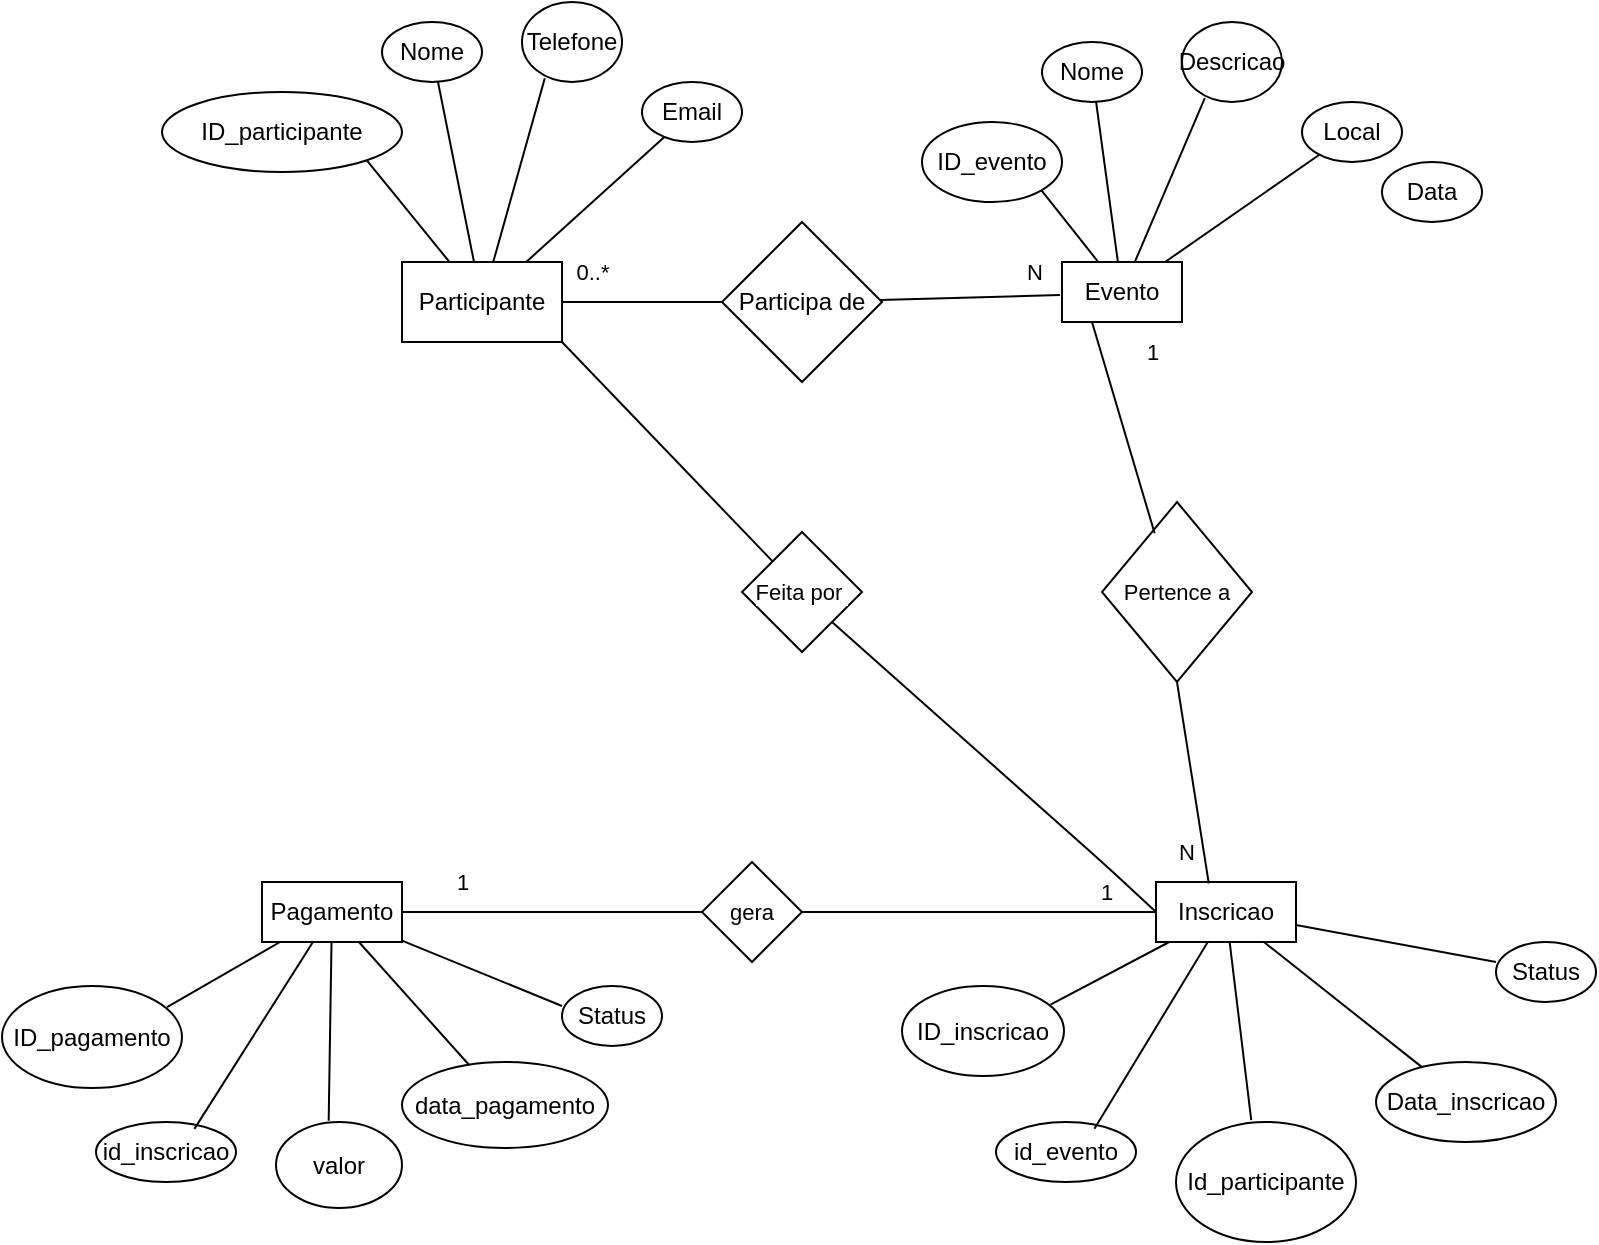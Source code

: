 <mxfile>
    <diagram id="gMy-EBKn0LrNgNfjODIl" name="Evento-Participante-Inscricao-Pagamento">
        <mxGraphModel dx="1923" dy="1313" grid="1" gridSize="10" guides="1" tooltips="1" connect="1" arrows="1" fold="1" page="1" pageScale="1" pageWidth="827" pageHeight="1169" math="0" shadow="0">
            <root>
                <mxCell id="0"/>
                <mxCell id="1" parent="0"/>
                <mxCell id="52" style="edgeStyle=none;html=1;endArrow=none;endFill=0;" parent="1" source="44" target="48" edge="1">
                    <mxGeometry relative="1" as="geometry"/>
                </mxCell>
                <mxCell id="54" style="edgeStyle=none;shape=connector;rounded=1;html=1;strokeColor=default;align=center;verticalAlign=middle;fontFamily=Helvetica;fontSize=11;fontColor=default;labelBackgroundColor=default;endArrow=none;endFill=0;" parent="1" source="44" target="46" edge="1">
                    <mxGeometry relative="1" as="geometry"/>
                </mxCell>
                <mxCell id="111" style="edgeStyle=none;html=1;exitX=1;exitY=0.5;exitDx=0;exitDy=0;endArrow=none;endFill=0;" edge="1" parent="1" source="44" target="110">
                    <mxGeometry relative="1" as="geometry"/>
                </mxCell>
                <mxCell id="116" style="edgeStyle=none;shape=connector;rounded=1;html=1;exitX=1;exitY=1;exitDx=0;exitDy=0;strokeColor=default;align=center;verticalAlign=middle;fontFamily=Helvetica;fontSize=11;fontColor=default;labelBackgroundColor=default;endArrow=none;endFill=0;" edge="1" parent="1" source="44" target="117">
                    <mxGeometry relative="1" as="geometry">
                        <mxPoint x="310" y="400" as="targetPoint"/>
                    </mxGeometry>
                </mxCell>
                <mxCell id="44" value="Participante" style="rounded=0;whiteSpace=wrap;html=1;" parent="1" vertex="1">
                    <mxGeometry x="140" y="260" width="80" height="40" as="geometry"/>
                </mxCell>
                <mxCell id="45" value="ID_participante" style="ellipse;whiteSpace=wrap;html=1;" parent="1" vertex="1">
                    <mxGeometry x="20" y="175" width="120" height="40" as="geometry"/>
                </mxCell>
                <mxCell id="46" value="Nome" style="ellipse;whiteSpace=wrap;html=1;" parent="1" vertex="1">
                    <mxGeometry x="130" y="140" width="50" height="30" as="geometry"/>
                </mxCell>
                <mxCell id="47" value="Telefone" style="ellipse;whiteSpace=wrap;html=1;" parent="1" vertex="1">
                    <mxGeometry x="200" y="130" width="50" height="40" as="geometry"/>
                </mxCell>
                <mxCell id="48" value="Email" style="ellipse;whiteSpace=wrap;html=1;" parent="1" vertex="1">
                    <mxGeometry x="260" y="170" width="50" height="30" as="geometry"/>
                </mxCell>
                <mxCell id="53" style="edgeStyle=none;shape=connector;rounded=1;html=1;entryX=0.228;entryY=0.952;entryDx=0;entryDy=0;entryPerimeter=0;strokeColor=default;align=center;verticalAlign=middle;fontFamily=Helvetica;fontSize=11;fontColor=default;labelBackgroundColor=default;endArrow=none;endFill=0;" parent="1" source="44" target="47" edge="1">
                    <mxGeometry relative="1" as="geometry"/>
                </mxCell>
                <mxCell id="55" style="edgeStyle=none;shape=connector;rounded=1;html=1;entryX=1;entryY=1;entryDx=0;entryDy=0;strokeColor=default;align=center;verticalAlign=middle;fontFamily=Helvetica;fontSize=11;fontColor=default;labelBackgroundColor=default;endArrow=none;endFill=0;" parent="1" source="44" target="45" edge="1">
                    <mxGeometry relative="1" as="geometry"/>
                </mxCell>
                <mxCell id="62" style="edgeStyle=none;html=1;endArrow=none;endFill=0;" parent="1" source="64" target="68" edge="1">
                    <mxGeometry relative="1" as="geometry"/>
                </mxCell>
                <mxCell id="63" style="edgeStyle=none;shape=connector;rounded=1;html=1;strokeColor=default;align=center;verticalAlign=middle;fontFamily=Helvetica;fontSize=11;fontColor=default;labelBackgroundColor=default;endArrow=none;endFill=0;" parent="1" source="64" target="66" edge="1">
                    <mxGeometry relative="1" as="geometry"/>
                </mxCell>
                <mxCell id="64" value="Evento" style="rounded=0;whiteSpace=wrap;html=1;" parent="1" vertex="1">
                    <mxGeometry x="470" y="260" width="60" height="30" as="geometry"/>
                </mxCell>
                <mxCell id="65" value="ID_evento" style="ellipse;whiteSpace=wrap;html=1;" parent="1" vertex="1">
                    <mxGeometry x="400" y="190" width="70" height="40" as="geometry"/>
                </mxCell>
                <mxCell id="66" value="Nome" style="ellipse;whiteSpace=wrap;html=1;" parent="1" vertex="1">
                    <mxGeometry x="460" y="150" width="50" height="30" as="geometry"/>
                </mxCell>
                <mxCell id="67" value="Descricao" style="ellipse;whiteSpace=wrap;html=1;" parent="1" vertex="1">
                    <mxGeometry x="530" y="140" width="50" height="40" as="geometry"/>
                </mxCell>
                <mxCell id="68" value="Local" style="ellipse;whiteSpace=wrap;html=1;" parent="1" vertex="1">
                    <mxGeometry x="590" y="180" width="50" height="30" as="geometry"/>
                </mxCell>
                <mxCell id="69" style="edgeStyle=none;shape=connector;rounded=1;html=1;entryX=0.228;entryY=0.952;entryDx=0;entryDy=0;entryPerimeter=0;strokeColor=default;align=center;verticalAlign=middle;fontFamily=Helvetica;fontSize=11;fontColor=default;labelBackgroundColor=default;endArrow=none;endFill=0;" parent="1" source="64" target="67" edge="1">
                    <mxGeometry relative="1" as="geometry"/>
                </mxCell>
                <mxCell id="70" style="edgeStyle=none;shape=connector;rounded=1;html=1;entryX=1;entryY=1;entryDx=0;entryDy=0;strokeColor=default;align=center;verticalAlign=middle;fontFamily=Helvetica;fontSize=11;fontColor=default;labelBackgroundColor=default;endArrow=none;endFill=0;" parent="1" source="64" target="65" edge="1">
                    <mxGeometry relative="1" as="geometry"/>
                </mxCell>
                <mxCell id="71" value="Data" style="ellipse;whiteSpace=wrap;html=1;" parent="1" vertex="1">
                    <mxGeometry x="630" y="210" width="50" height="30" as="geometry"/>
                </mxCell>
                <mxCell id="86" style="edgeStyle=none;shape=connector;rounded=1;html=1;strokeColor=default;align=center;verticalAlign=middle;fontFamily=Helvetica;fontSize=11;fontColor=default;labelBackgroundColor=default;endArrow=none;endFill=0;" parent="1" source="75" target="82" edge="1">
                    <mxGeometry relative="1" as="geometry">
                        <mxPoint x="567" y="610" as="targetPoint"/>
                    </mxGeometry>
                </mxCell>
                <mxCell id="115" style="edgeStyle=none;shape=connector;rounded=1;html=1;exitX=0;exitY=0.5;exitDx=0;exitDy=0;entryX=1;entryY=0.5;entryDx=0;entryDy=0;strokeColor=default;align=center;verticalAlign=middle;fontFamily=Helvetica;fontSize=11;fontColor=default;labelBackgroundColor=default;endArrow=none;endFill=0;" edge="1" parent="1" source="75" target="113">
                    <mxGeometry relative="1" as="geometry"/>
                </mxCell>
                <mxCell id="75" value="Inscricao" style="rounded=0;whiteSpace=wrap;html=1;" parent="1" vertex="1">
                    <mxGeometry x="517" y="570" width="70" height="30" as="geometry"/>
                </mxCell>
                <mxCell id="76" value="ID_inscricao" style="ellipse;whiteSpace=wrap;html=1;" parent="1" vertex="1">
                    <mxGeometry x="390" y="622" width="81" height="45" as="geometry"/>
                </mxCell>
                <mxCell id="77" value="id_evento" style="ellipse;whiteSpace=wrap;html=1;" parent="1" vertex="1">
                    <mxGeometry x="437" y="690" width="70" height="30" as="geometry"/>
                </mxCell>
                <mxCell id="78" value="Id_participante" style="ellipse;whiteSpace=wrap;html=1;" parent="1" vertex="1">
                    <mxGeometry x="527" y="690" width="90" height="60" as="geometry"/>
                </mxCell>
                <mxCell id="79" value="Status" style="ellipse;whiteSpace=wrap;html=1;" parent="1" vertex="1">
                    <mxGeometry x="687" y="600" width="50" height="30" as="geometry"/>
                </mxCell>
                <mxCell id="82" value="Data_inscricao" style="ellipse;whiteSpace=wrap;html=1;" parent="1" vertex="1">
                    <mxGeometry x="627" y="660" width="90" height="40" as="geometry"/>
                </mxCell>
                <mxCell id="83" style="edgeStyle=none;html=1;entryX=0.917;entryY=0.208;entryDx=0;entryDy=0;entryPerimeter=0;endArrow=none;endFill=0;" parent="1" source="75" target="76" edge="1">
                    <mxGeometry relative="1" as="geometry"/>
                </mxCell>
                <mxCell id="84" style="edgeStyle=none;shape=connector;rounded=1;html=1;entryX=0.703;entryY=0.114;entryDx=0;entryDy=0;entryPerimeter=0;strokeColor=default;align=center;verticalAlign=middle;fontFamily=Helvetica;fontSize=11;fontColor=default;labelBackgroundColor=default;endArrow=none;endFill=0;" parent="1" source="75" target="77" edge="1">
                    <mxGeometry relative="1" as="geometry"/>
                </mxCell>
                <mxCell id="85" style="edgeStyle=none;shape=connector;rounded=1;html=1;entryX=0.418;entryY=-0.015;entryDx=0;entryDy=0;entryPerimeter=0;strokeColor=default;align=center;verticalAlign=middle;fontFamily=Helvetica;fontSize=11;fontColor=default;labelBackgroundColor=default;endArrow=none;endFill=0;" parent="1" source="75" target="78" edge="1">
                    <mxGeometry relative="1" as="geometry"/>
                </mxCell>
                <mxCell id="87" style="edgeStyle=none;shape=connector;rounded=1;html=1;entryX=0;entryY=0.333;entryDx=0;entryDy=0;entryPerimeter=0;strokeColor=default;align=center;verticalAlign=middle;fontFamily=Helvetica;fontSize=11;fontColor=default;labelBackgroundColor=default;endArrow=none;endFill=0;" parent="1" source="75" target="79" edge="1">
                    <mxGeometry relative="1" as="geometry"/>
                </mxCell>
                <mxCell id="88" style="edgeStyle=none;shape=connector;rounded=1;html=1;strokeColor=default;align=center;verticalAlign=middle;fontFamily=Helvetica;fontSize=11;fontColor=default;labelBackgroundColor=default;endArrow=none;endFill=0;" parent="1" source="89" target="94" edge="1">
                    <mxGeometry relative="1" as="geometry">
                        <mxPoint x="117" y="610" as="targetPoint"/>
                    </mxGeometry>
                </mxCell>
                <mxCell id="114" style="edgeStyle=none;shape=connector;rounded=1;html=1;entryX=0;entryY=0.5;entryDx=0;entryDy=0;strokeColor=default;align=center;verticalAlign=middle;fontFamily=Helvetica;fontSize=11;fontColor=default;labelBackgroundColor=default;endArrow=none;endFill=0;" edge="1" parent="1" source="89" target="113">
                    <mxGeometry relative="1" as="geometry"/>
                </mxCell>
                <mxCell id="89" value="Pagamento" style="rounded=0;whiteSpace=wrap;html=1;" parent="1" vertex="1">
                    <mxGeometry x="70" y="570" width="70" height="30" as="geometry"/>
                </mxCell>
                <mxCell id="90" value="ID_pagamento" style="ellipse;whiteSpace=wrap;html=1;" parent="1" vertex="1">
                    <mxGeometry x="-60" y="622" width="90" height="51" as="geometry"/>
                </mxCell>
                <mxCell id="91" value="id_inscricao" style="ellipse;whiteSpace=wrap;html=1;" parent="1" vertex="1">
                    <mxGeometry x="-13" y="690" width="70" height="30" as="geometry"/>
                </mxCell>
                <mxCell id="92" value="valor" style="ellipse;whiteSpace=wrap;html=1;" parent="1" vertex="1">
                    <mxGeometry x="77" y="690" width="63" height="43" as="geometry"/>
                </mxCell>
                <mxCell id="93" value="Status" style="ellipse;whiteSpace=wrap;html=1;" parent="1" vertex="1">
                    <mxGeometry x="220" y="622" width="50" height="30" as="geometry"/>
                </mxCell>
                <mxCell id="94" value="data_pagamento" style="ellipse;whiteSpace=wrap;html=1;" parent="1" vertex="1">
                    <mxGeometry x="140" y="660" width="103" height="43" as="geometry"/>
                </mxCell>
                <mxCell id="95" style="edgeStyle=none;html=1;entryX=0.917;entryY=0.208;entryDx=0;entryDy=0;entryPerimeter=0;endArrow=none;endFill=0;" parent="1" source="89" target="90" edge="1">
                    <mxGeometry relative="1" as="geometry"/>
                </mxCell>
                <mxCell id="96" style="edgeStyle=none;shape=connector;rounded=1;html=1;entryX=0.703;entryY=0.114;entryDx=0;entryDy=0;entryPerimeter=0;strokeColor=default;align=center;verticalAlign=middle;fontFamily=Helvetica;fontSize=11;fontColor=default;labelBackgroundColor=default;endArrow=none;endFill=0;" parent="1" source="89" target="91" edge="1">
                    <mxGeometry relative="1" as="geometry"/>
                </mxCell>
                <mxCell id="97" style="edgeStyle=none;shape=connector;rounded=1;html=1;entryX=0.418;entryY=-0.015;entryDx=0;entryDy=0;entryPerimeter=0;strokeColor=default;align=center;verticalAlign=middle;fontFamily=Helvetica;fontSize=11;fontColor=default;labelBackgroundColor=default;endArrow=none;endFill=0;" parent="1" source="89" target="92" edge="1">
                    <mxGeometry relative="1" as="geometry"/>
                </mxCell>
                <mxCell id="98" style="edgeStyle=none;shape=connector;rounded=1;html=1;entryX=0;entryY=0.333;entryDx=0;entryDy=0;entryPerimeter=0;strokeColor=default;align=center;verticalAlign=middle;fontFamily=Helvetica;fontSize=11;fontColor=default;labelBackgroundColor=default;endArrow=none;endFill=0;" parent="1" source="89" target="93" edge="1">
                    <mxGeometry relative="1" as="geometry"/>
                </mxCell>
                <mxCell id="100" value="1" style="text;html=1;align=center;verticalAlign=middle;resizable=0;points=[];autosize=1;strokeColor=none;fillColor=none;fontFamily=Helvetica;fontSize=11;fontColor=default;labelBackgroundColor=default;" parent="1" vertex="1">
                    <mxGeometry x="155" y="555" width="30" height="30" as="geometry"/>
                </mxCell>
                <mxCell id="101" value="1" style="text;html=1;align=center;verticalAlign=middle;resizable=0;points=[];autosize=1;strokeColor=none;fillColor=none;fontFamily=Helvetica;fontSize=11;fontColor=default;labelBackgroundColor=default;" parent="1" vertex="1">
                    <mxGeometry x="477" y="560" width="30" height="30" as="geometry"/>
                </mxCell>
                <mxCell id="103" value="1" style="text;html=1;align=center;verticalAlign=middle;resizable=0;points=[];autosize=1;strokeColor=none;fillColor=none;fontFamily=Helvetica;fontSize=11;fontColor=default;labelBackgroundColor=default;" parent="1" vertex="1">
                    <mxGeometry x="500" y="290" width="30" height="30" as="geometry"/>
                </mxCell>
                <mxCell id="104" value="N" style="text;html=1;align=center;verticalAlign=middle;resizable=0;points=[];autosize=1;strokeColor=none;fillColor=none;fontFamily=Helvetica;fontSize=11;fontColor=default;labelBackgroundColor=default;" parent="1" vertex="1">
                    <mxGeometry x="517" y="540" width="30" height="30" as="geometry"/>
                </mxCell>
                <mxCell id="107" value="N" style="text;html=1;align=center;verticalAlign=middle;resizable=0;points=[];autosize=1;strokeColor=none;fillColor=none;fontFamily=Helvetica;fontSize=11;fontColor=default;labelBackgroundColor=default;" parent="1" vertex="1">
                    <mxGeometry x="441" y="250" width="30" height="30" as="geometry"/>
                </mxCell>
                <mxCell id="109" value="0..*" style="text;html=1;align=center;verticalAlign=middle;resizable=0;points=[];autosize=1;strokeColor=none;fillColor=none;fontFamily=Helvetica;fontSize=11;fontColor=default;labelBackgroundColor=default;" parent="1" vertex="1">
                    <mxGeometry x="215" y="250" width="40" height="30" as="geometry"/>
                </mxCell>
                <mxCell id="110" value="Participa de" style="rhombus;whiteSpace=wrap;html=1;" vertex="1" parent="1">
                    <mxGeometry x="300" y="240" width="80" height="80" as="geometry"/>
                </mxCell>
                <mxCell id="112" style="edgeStyle=none;shape=connector;rounded=1;html=1;entryX=0.934;entryY=0.884;entryDx=0;entryDy=0;entryPerimeter=0;strokeColor=default;align=center;verticalAlign=middle;fontFamily=Helvetica;fontSize=11;fontColor=default;labelBackgroundColor=default;endArrow=none;endFill=0;" edge="1" parent="1" source="110" target="107">
                    <mxGeometry relative="1" as="geometry"/>
                </mxCell>
                <mxCell id="113" value="gera" style="rhombus;whiteSpace=wrap;html=1;fontFamily=Helvetica;fontSize=11;fontColor=default;labelBackgroundColor=default;" vertex="1" parent="1">
                    <mxGeometry x="290" y="560" width="50" height="50" as="geometry"/>
                </mxCell>
                <mxCell id="118" style="edgeStyle=none;shape=connector;rounded=1;html=1;exitX=1;exitY=1;exitDx=0;exitDy=0;entryX=0;entryY=0.5;entryDx=0;entryDy=0;strokeColor=default;align=center;verticalAlign=middle;fontFamily=Helvetica;fontSize=11;fontColor=default;labelBackgroundColor=default;endArrow=none;endFill=0;" edge="1" parent="1" source="117" target="75">
                    <mxGeometry relative="1" as="geometry">
                        <Array as="points">
                            <mxPoint x="490" y="560"/>
                        </Array>
                    </mxGeometry>
                </mxCell>
                <mxCell id="117" value="Feita por&amp;nbsp;" style="rhombus;whiteSpace=wrap;html=1;fontFamily=Helvetica;fontSize=11;fontColor=default;labelBackgroundColor=default;" vertex="1" parent="1">
                    <mxGeometry x="310" y="395" width="60" height="60" as="geometry"/>
                </mxCell>
                <mxCell id="119" value="Pertence a" style="rhombus;whiteSpace=wrap;html=1;fontFamily=Helvetica;fontSize=11;fontColor=default;labelBackgroundColor=default;" vertex="1" parent="1">
                    <mxGeometry x="490" y="380" width="75" height="90" as="geometry"/>
                </mxCell>
                <mxCell id="120" style="edgeStyle=none;shape=connector;rounded=1;html=1;exitX=0.25;exitY=1;exitDx=0;exitDy=0;entryX=0.351;entryY=0.174;entryDx=0;entryDy=0;entryPerimeter=0;strokeColor=default;align=center;verticalAlign=middle;fontFamily=Helvetica;fontSize=11;fontColor=default;labelBackgroundColor=default;endArrow=none;endFill=0;" edge="1" parent="1" source="64" target="119">
                    <mxGeometry relative="1" as="geometry"/>
                </mxCell>
                <mxCell id="121" style="edgeStyle=none;shape=connector;rounded=1;html=1;exitX=0.5;exitY=1;exitDx=0;exitDy=0;entryX=0.377;entryY=0.023;entryDx=0;entryDy=0;entryPerimeter=0;strokeColor=default;align=center;verticalAlign=middle;fontFamily=Helvetica;fontSize=11;fontColor=default;labelBackgroundColor=default;endArrow=none;endFill=0;" edge="1" parent="1" source="119" target="75">
                    <mxGeometry relative="1" as="geometry"/>
                </mxCell>
            </root>
        </mxGraphModel>
    </diagram>
</mxfile>